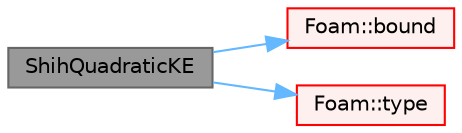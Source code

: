 digraph "ShihQuadraticKE"
{
 // LATEX_PDF_SIZE
  bgcolor="transparent";
  edge [fontname=Helvetica,fontsize=10,labelfontname=Helvetica,labelfontsize=10];
  node [fontname=Helvetica,fontsize=10,shape=box,height=0.2,width=0.4];
  rankdir="LR";
  Node1 [id="Node000001",label="ShihQuadraticKE",height=0.2,width=0.4,color="gray40", fillcolor="grey60", style="filled", fontcolor="black",tooltip=" "];
  Node1 -> Node2 [id="edge1_Node000001_Node000002",color="steelblue1",style="solid",tooltip=" "];
  Node2 [id="Node000002",label="Foam::bound",height=0.2,width=0.4,color="red", fillcolor="#FFF0F0", style="filled",URL="$namespaceFoam.html#a334b2a2d0ce7997d360f7a018174a077",tooltip=" "];
  Node1 -> Node29 [id="edge2_Node000001_Node000029",color="steelblue1",style="solid",tooltip=" "];
  Node29 [id="Node000029",label="Foam::type",height=0.2,width=0.4,color="red", fillcolor="#FFF0F0", style="filled",URL="$namespaceFoam.html#a69e2e8a647a7073be8ce6437c0aff762",tooltip=" "];
}
